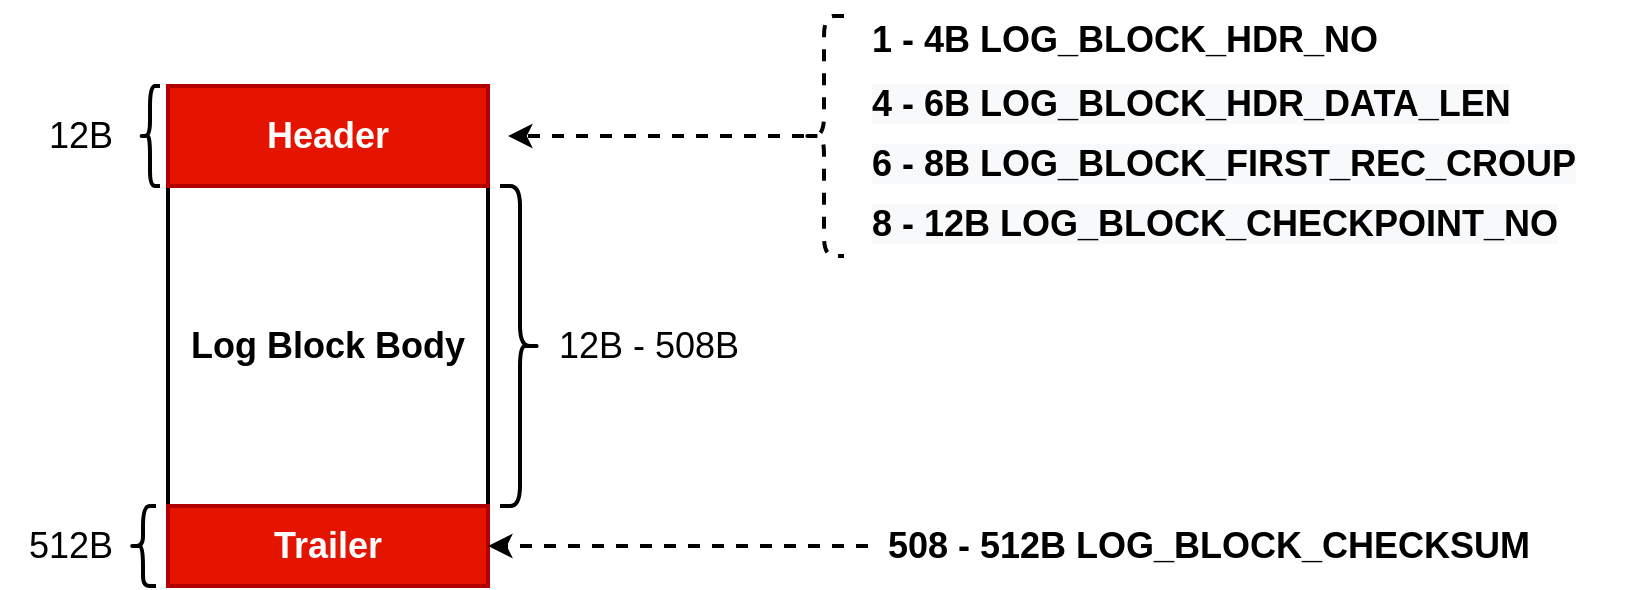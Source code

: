 <mxfile version="20.6.0" type="github">
  <diagram id="ubbn-bfXZOZB3iamd-TY" name="第 1 页">
    <mxGraphModel dx="976" dy="614" grid="1" gridSize="10" guides="1" tooltips="1" connect="1" arrows="1" fold="1" page="1" pageScale="1" pageWidth="827" pageHeight="1169" math="0" shadow="0">
      <root>
        <mxCell id="0" />
        <mxCell id="1" parent="0" />
        <mxCell id="JHDLdeAVpsuGCa55frau-1" value="&lt;b&gt;&lt;font style=&quot;font-size: 18px;&quot;&gt;Log Block Body&lt;/font&gt;&lt;/b&gt;" style="whiteSpace=wrap;html=1;aspect=fixed;strokeWidth=2;" vertex="1" parent="1">
          <mxGeometry x="130" y="280" width="160" height="160" as="geometry" />
        </mxCell>
        <mxCell id="JHDLdeAVpsuGCa55frau-2" value="&lt;b&gt;Header&lt;/b&gt;" style="rounded=0;whiteSpace=wrap;html=1;strokeWidth=2;fontSize=18;fillColor=#e51400;fontColor=#ffffff;strokeColor=#B20000;" vertex="1" parent="1">
          <mxGeometry x="130" y="230" width="160" height="50" as="geometry" />
        </mxCell>
        <mxCell id="JHDLdeAVpsuGCa55frau-3" value="&lt;b&gt;Trailer&lt;/b&gt;" style="rounded=0;whiteSpace=wrap;html=1;strokeWidth=2;fontSize=18;fillColor=#e51400;fontColor=#ffffff;strokeColor=#B20000;" vertex="1" parent="1">
          <mxGeometry x="130" y="440" width="160" height="40" as="geometry" />
        </mxCell>
        <mxCell id="JHDLdeAVpsuGCa55frau-4" value="" style="shape=curlyBracket;whiteSpace=wrap;html=1;rounded=1;labelPosition=left;verticalLabelPosition=middle;align=right;verticalAlign=middle;strokeWidth=2;fontSize=18;" vertex="1" parent="1">
          <mxGeometry x="116" y="230" width="10" height="50" as="geometry" />
        </mxCell>
        <mxCell id="JHDLdeAVpsuGCa55frau-5" value="12B" style="text;html=1;align=center;verticalAlign=middle;resizable=0;points=[];autosize=1;strokeColor=none;fillColor=none;fontSize=18;" vertex="1" parent="1">
          <mxGeometry x="56" y="235" width="60" height="40" as="geometry" />
        </mxCell>
        <mxCell id="JHDLdeAVpsuGCa55frau-6" value="" style="shape=curlyBracket;whiteSpace=wrap;html=1;rounded=1;flipH=1;labelPosition=right;verticalLabelPosition=middle;align=left;verticalAlign=middle;strokeWidth=2;fontSize=18;" vertex="1" parent="1">
          <mxGeometry x="296" y="280" width="20" height="160" as="geometry" />
        </mxCell>
        <mxCell id="JHDLdeAVpsuGCa55frau-7" value="12B - 508B" style="text;html=1;align=center;verticalAlign=middle;resizable=0;points=[];autosize=1;strokeColor=none;fillColor=none;fontSize=18;" vertex="1" parent="1">
          <mxGeometry x="315" y="340" width="110" height="40" as="geometry" />
        </mxCell>
        <mxCell id="JHDLdeAVpsuGCa55frau-8" value="" style="shape=curlyBracket;whiteSpace=wrap;html=1;rounded=1;labelPosition=left;verticalLabelPosition=middle;align=right;verticalAlign=middle;strokeWidth=2;fontSize=18;" vertex="1" parent="1">
          <mxGeometry x="111" y="440" width="13" height="40" as="geometry" />
        </mxCell>
        <mxCell id="JHDLdeAVpsuGCa55frau-9" value="512B" style="text;html=1;align=center;verticalAlign=middle;resizable=0;points=[];autosize=1;strokeColor=none;fillColor=none;fontSize=18;" vertex="1" parent="1">
          <mxGeometry x="46" y="440" width="70" height="40" as="geometry" />
        </mxCell>
        <mxCell id="JHDLdeAVpsuGCa55frau-14" style="edgeStyle=orthogonalEdgeStyle;rounded=0;orthogonalLoop=1;jettySize=auto;html=1;fontSize=18;strokeWidth=2;dashed=1;" edge="1" parent="1" source="JHDLdeAVpsuGCa55frau-10">
          <mxGeometry relative="1" as="geometry">
            <mxPoint x="300" y="255" as="targetPoint" />
          </mxGeometry>
        </mxCell>
        <mxCell id="JHDLdeAVpsuGCa55frau-10" value="" style="shape=curlyBracket;whiteSpace=wrap;html=1;rounded=1;labelPosition=left;verticalLabelPosition=middle;align=right;verticalAlign=middle;strokeWidth=2;fontSize=18;dashed=1;" vertex="1" parent="1">
          <mxGeometry x="448" y="195" width="20" height="120" as="geometry" />
        </mxCell>
        <mxCell id="JHDLdeAVpsuGCa55frau-16" value="&lt;b&gt;1 - 4B LOG_BLOCK_HDR_NO&lt;/b&gt;" style="text;html=1;align=center;verticalAlign=middle;resizable=0;points=[];autosize=1;strokeColor=none;fillColor=none;fontSize=18;" vertex="1" parent="1">
          <mxGeometry x="468" y="187" width="280" height="40" as="geometry" />
        </mxCell>
        <mxCell id="JHDLdeAVpsuGCa55frau-17" value="&lt;b style=&quot;color: rgb(0, 0, 0); font-family: Helvetica; font-size: 18px; font-style: normal; font-variant-ligatures: normal; font-variant-caps: normal; letter-spacing: normal; orphans: 2; text-align: center; text-indent: 0px; text-transform: none; widows: 2; word-spacing: 0px; -webkit-text-stroke-width: 0px; background-color: rgb(248, 249, 250); text-decoration-thickness: initial; text-decoration-style: initial; text-decoration-color: initial;&quot;&gt;4 - 6B LOG_BLOCK_HDR_DATA_LEN&lt;/b&gt;" style="text;whiteSpace=wrap;html=1;fontSize=18;" vertex="1" parent="1">
          <mxGeometry x="480" y="222" width="340" height="50" as="geometry" />
        </mxCell>
        <mxCell id="JHDLdeAVpsuGCa55frau-18" value="&lt;b style=&quot;color: rgb(0, 0, 0); font-family: Helvetica; font-size: 18px; font-style: normal; font-variant-ligatures: normal; font-variant-caps: normal; letter-spacing: normal; orphans: 2; text-align: center; text-indent: 0px; text-transform: none; widows: 2; word-spacing: 0px; -webkit-text-stroke-width: 0px; background-color: rgb(248, 249, 250); text-decoration-thickness: initial; text-decoration-style: initial; text-decoration-color: initial;&quot;&gt;6 - 8B LOG_BLOCK_FIRST_REC_CROUP&lt;/b&gt;" style="text;whiteSpace=wrap;html=1;fontSize=18;" vertex="1" parent="1">
          <mxGeometry x="480" y="252" width="390" height="50" as="geometry" />
        </mxCell>
        <mxCell id="JHDLdeAVpsuGCa55frau-19" value="&lt;b style=&quot;color: rgb(0, 0, 0); font-family: Helvetica; font-size: 18px; font-style: normal; font-variant-ligatures: normal; font-variant-caps: normal; letter-spacing: normal; orphans: 2; text-align: center; text-indent: 0px; text-transform: none; widows: 2; word-spacing: 0px; -webkit-text-stroke-width: 0px; background-color: rgb(248, 249, 250); text-decoration-thickness: initial; text-decoration-style: initial; text-decoration-color: initial;&quot;&gt;8 - 12B LOG_BLOCK_CHECKPOINT_NO&lt;/b&gt;" style="text;whiteSpace=wrap;html=1;fontSize=18;" vertex="1" parent="1">
          <mxGeometry x="480" y="282" width="360" height="50" as="geometry" />
        </mxCell>
        <mxCell id="JHDLdeAVpsuGCa55frau-30" style="edgeStyle=orthogonalEdgeStyle;rounded=0;orthogonalLoop=1;jettySize=auto;html=1;dashed=1;strokeWidth=2;fontSize=18;" edge="1" parent="1" source="JHDLdeAVpsuGCa55frau-20" target="JHDLdeAVpsuGCa55frau-3">
          <mxGeometry relative="1" as="geometry" />
        </mxCell>
        <mxCell id="JHDLdeAVpsuGCa55frau-20" value="&lt;b&gt;508 - 512B LOG_BLOCK_CHECKSUM&lt;/b&gt;" style="text;html=1;align=center;verticalAlign=middle;resizable=0;points=[];autosize=1;strokeColor=none;fillColor=none;fontSize=18;" vertex="1" parent="1">
          <mxGeometry x="480" y="440" width="340" height="40" as="geometry" />
        </mxCell>
      </root>
    </mxGraphModel>
  </diagram>
</mxfile>
